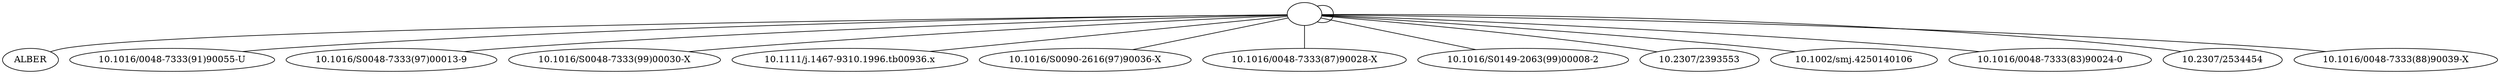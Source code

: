 strict graph mind_map204 {
	"" -- ALBER
	"" -- "10.1016/0048-7333(91)90055-U"
	"" -- "10.1016/S0048-7333(97)00013-9"
	"" -- "10.1016/S0048-7333(99)00030-X"
	"" -- "10.1111/j.1467-9310.1996.tb00936.x"
	"" -- "10.1016/S0090-2616(97)90036-X"
	"" -- "10.1016/0048-7333(87)90028-X"
	"" -- "10.1016/S0149-2063(99)00008-2"
	"" -- "10.2307/2393553"
	"" -- "10.1002/smj.4250140106"
	"" -- "10.1016/0048-7333(83)90024-0"
	"" -- ""
	"" -- "10.2307/2534454"
	"" -- "10.1016/0048-7333(88)90039-X"
}
